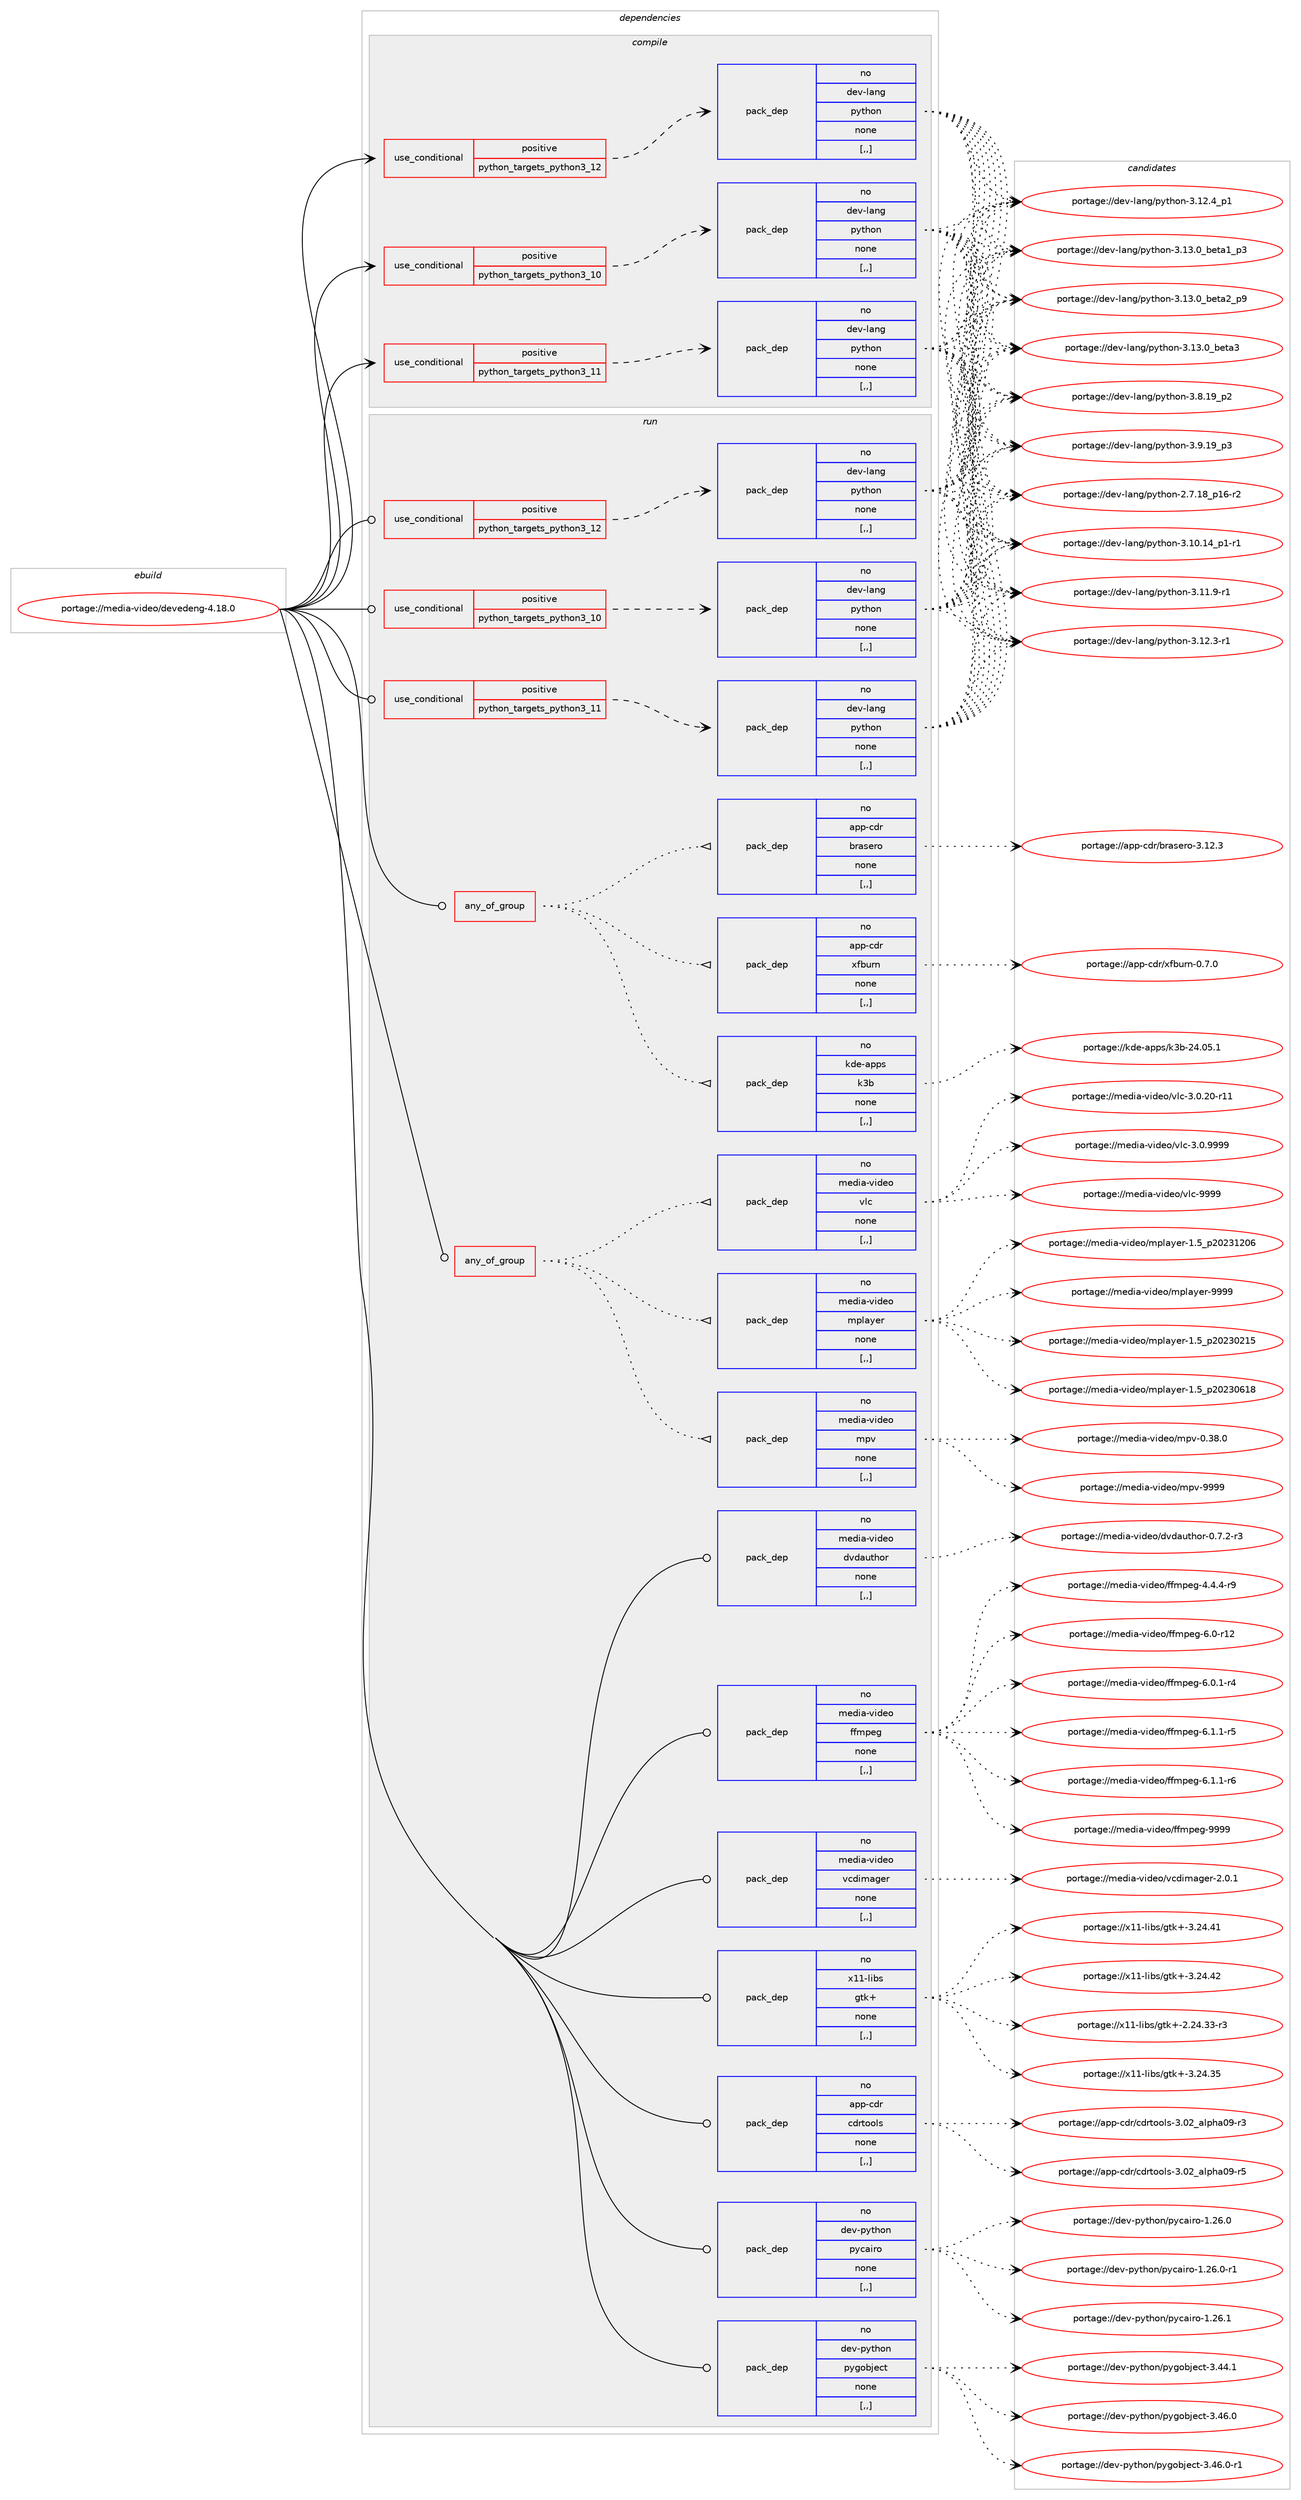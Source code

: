digraph prolog {

# *************
# Graph options
# *************

newrank=true;
concentrate=true;
compound=true;
graph [rankdir=LR,fontname=Helvetica,fontsize=10,ranksep=1.5];#, ranksep=2.5, nodesep=0.2];
edge  [arrowhead=vee];
node  [fontname=Helvetica,fontsize=10];

# **********
# The ebuild
# **********

subgraph cluster_leftcol {
color=gray;
rank=same;
label=<<i>ebuild</i>>;
id [label="portage://media-video/devedeng-4.18.0", color=red, width=4, href="../media-video/devedeng-4.18.0.svg"];
}

# ****************
# The dependencies
# ****************

subgraph cluster_midcol {
color=gray;
label=<<i>dependencies</i>>;
subgraph cluster_compile {
fillcolor="#eeeeee";
style=filled;
label=<<i>compile</i>>;
subgraph cond80861 {
dependency318206 [label=<<TABLE BORDER="0" CELLBORDER="1" CELLSPACING="0" CELLPADDING="4"><TR><TD ROWSPAN="3" CELLPADDING="10">use_conditional</TD></TR><TR><TD>positive</TD></TR><TR><TD>python_targets_python3_10</TD></TR></TABLE>>, shape=none, color=red];
subgraph pack234887 {
dependency318207 [label=<<TABLE BORDER="0" CELLBORDER="1" CELLSPACING="0" CELLPADDING="4" WIDTH="220"><TR><TD ROWSPAN="6" CELLPADDING="30">pack_dep</TD></TR><TR><TD WIDTH="110">no</TD></TR><TR><TD>dev-lang</TD></TR><TR><TD>python</TD></TR><TR><TD>none</TD></TR><TR><TD>[,,]</TD></TR></TABLE>>, shape=none, color=blue];
}
dependency318206:e -> dependency318207:w [weight=20,style="dashed",arrowhead="vee"];
}
id:e -> dependency318206:w [weight=20,style="solid",arrowhead="vee"];
subgraph cond80862 {
dependency318208 [label=<<TABLE BORDER="0" CELLBORDER="1" CELLSPACING="0" CELLPADDING="4"><TR><TD ROWSPAN="3" CELLPADDING="10">use_conditional</TD></TR><TR><TD>positive</TD></TR><TR><TD>python_targets_python3_11</TD></TR></TABLE>>, shape=none, color=red];
subgraph pack234888 {
dependency318209 [label=<<TABLE BORDER="0" CELLBORDER="1" CELLSPACING="0" CELLPADDING="4" WIDTH="220"><TR><TD ROWSPAN="6" CELLPADDING="30">pack_dep</TD></TR><TR><TD WIDTH="110">no</TD></TR><TR><TD>dev-lang</TD></TR><TR><TD>python</TD></TR><TR><TD>none</TD></TR><TR><TD>[,,]</TD></TR></TABLE>>, shape=none, color=blue];
}
dependency318208:e -> dependency318209:w [weight=20,style="dashed",arrowhead="vee"];
}
id:e -> dependency318208:w [weight=20,style="solid",arrowhead="vee"];
subgraph cond80863 {
dependency318210 [label=<<TABLE BORDER="0" CELLBORDER="1" CELLSPACING="0" CELLPADDING="4"><TR><TD ROWSPAN="3" CELLPADDING="10">use_conditional</TD></TR><TR><TD>positive</TD></TR><TR><TD>python_targets_python3_12</TD></TR></TABLE>>, shape=none, color=red];
subgraph pack234889 {
dependency318211 [label=<<TABLE BORDER="0" CELLBORDER="1" CELLSPACING="0" CELLPADDING="4" WIDTH="220"><TR><TD ROWSPAN="6" CELLPADDING="30">pack_dep</TD></TR><TR><TD WIDTH="110">no</TD></TR><TR><TD>dev-lang</TD></TR><TR><TD>python</TD></TR><TR><TD>none</TD></TR><TR><TD>[,,]</TD></TR></TABLE>>, shape=none, color=blue];
}
dependency318210:e -> dependency318211:w [weight=20,style="dashed",arrowhead="vee"];
}
id:e -> dependency318210:w [weight=20,style="solid",arrowhead="vee"];
}
subgraph cluster_compileandrun {
fillcolor="#eeeeee";
style=filled;
label=<<i>compile and run</i>>;
}
subgraph cluster_run {
fillcolor="#eeeeee";
style=filled;
label=<<i>run</i>>;
subgraph any2294 {
dependency318212 [label=<<TABLE BORDER="0" CELLBORDER="1" CELLSPACING="0" CELLPADDING="4"><TR><TD CELLPADDING="10">any_of_group</TD></TR></TABLE>>, shape=none, color=red];subgraph pack234890 {
dependency318213 [label=<<TABLE BORDER="0" CELLBORDER="1" CELLSPACING="0" CELLPADDING="4" WIDTH="220"><TR><TD ROWSPAN="6" CELLPADDING="30">pack_dep</TD></TR><TR><TD WIDTH="110">no</TD></TR><TR><TD>app-cdr</TD></TR><TR><TD>brasero</TD></TR><TR><TD>none</TD></TR><TR><TD>[,,]</TD></TR></TABLE>>, shape=none, color=blue];
}
dependency318212:e -> dependency318213:w [weight=20,style="dotted",arrowhead="oinv"];
subgraph pack234891 {
dependency318214 [label=<<TABLE BORDER="0" CELLBORDER="1" CELLSPACING="0" CELLPADDING="4" WIDTH="220"><TR><TD ROWSPAN="6" CELLPADDING="30">pack_dep</TD></TR><TR><TD WIDTH="110">no</TD></TR><TR><TD>kde-apps</TD></TR><TR><TD>k3b</TD></TR><TR><TD>none</TD></TR><TR><TD>[,,]</TD></TR></TABLE>>, shape=none, color=blue];
}
dependency318212:e -> dependency318214:w [weight=20,style="dotted",arrowhead="oinv"];
subgraph pack234892 {
dependency318215 [label=<<TABLE BORDER="0" CELLBORDER="1" CELLSPACING="0" CELLPADDING="4" WIDTH="220"><TR><TD ROWSPAN="6" CELLPADDING="30">pack_dep</TD></TR><TR><TD WIDTH="110">no</TD></TR><TR><TD>app-cdr</TD></TR><TR><TD>xfburn</TD></TR><TR><TD>none</TD></TR><TR><TD>[,,]</TD></TR></TABLE>>, shape=none, color=blue];
}
dependency318212:e -> dependency318215:w [weight=20,style="dotted",arrowhead="oinv"];
}
id:e -> dependency318212:w [weight=20,style="solid",arrowhead="odot"];
subgraph any2295 {
dependency318216 [label=<<TABLE BORDER="0" CELLBORDER="1" CELLSPACING="0" CELLPADDING="4"><TR><TD CELLPADDING="10">any_of_group</TD></TR></TABLE>>, shape=none, color=red];subgraph pack234893 {
dependency318217 [label=<<TABLE BORDER="0" CELLBORDER="1" CELLSPACING="0" CELLPADDING="4" WIDTH="220"><TR><TD ROWSPAN="6" CELLPADDING="30">pack_dep</TD></TR><TR><TD WIDTH="110">no</TD></TR><TR><TD>media-video</TD></TR><TR><TD>vlc</TD></TR><TR><TD>none</TD></TR><TR><TD>[,,]</TD></TR></TABLE>>, shape=none, color=blue];
}
dependency318216:e -> dependency318217:w [weight=20,style="dotted",arrowhead="oinv"];
subgraph pack234894 {
dependency318218 [label=<<TABLE BORDER="0" CELLBORDER="1" CELLSPACING="0" CELLPADDING="4" WIDTH="220"><TR><TD ROWSPAN="6" CELLPADDING="30">pack_dep</TD></TR><TR><TD WIDTH="110">no</TD></TR><TR><TD>media-video</TD></TR><TR><TD>mpv</TD></TR><TR><TD>none</TD></TR><TR><TD>[,,]</TD></TR></TABLE>>, shape=none, color=blue];
}
dependency318216:e -> dependency318218:w [weight=20,style="dotted",arrowhead="oinv"];
subgraph pack234895 {
dependency318219 [label=<<TABLE BORDER="0" CELLBORDER="1" CELLSPACING="0" CELLPADDING="4" WIDTH="220"><TR><TD ROWSPAN="6" CELLPADDING="30">pack_dep</TD></TR><TR><TD WIDTH="110">no</TD></TR><TR><TD>media-video</TD></TR><TR><TD>mplayer</TD></TR><TR><TD>none</TD></TR><TR><TD>[,,]</TD></TR></TABLE>>, shape=none, color=blue];
}
dependency318216:e -> dependency318219:w [weight=20,style="dotted",arrowhead="oinv"];
}
id:e -> dependency318216:w [weight=20,style="solid",arrowhead="odot"];
subgraph cond80864 {
dependency318220 [label=<<TABLE BORDER="0" CELLBORDER="1" CELLSPACING="0" CELLPADDING="4"><TR><TD ROWSPAN="3" CELLPADDING="10">use_conditional</TD></TR><TR><TD>positive</TD></TR><TR><TD>python_targets_python3_10</TD></TR></TABLE>>, shape=none, color=red];
subgraph pack234896 {
dependency318221 [label=<<TABLE BORDER="0" CELLBORDER="1" CELLSPACING="0" CELLPADDING="4" WIDTH="220"><TR><TD ROWSPAN="6" CELLPADDING="30">pack_dep</TD></TR><TR><TD WIDTH="110">no</TD></TR><TR><TD>dev-lang</TD></TR><TR><TD>python</TD></TR><TR><TD>none</TD></TR><TR><TD>[,,]</TD></TR></TABLE>>, shape=none, color=blue];
}
dependency318220:e -> dependency318221:w [weight=20,style="dashed",arrowhead="vee"];
}
id:e -> dependency318220:w [weight=20,style="solid",arrowhead="odot"];
subgraph cond80865 {
dependency318222 [label=<<TABLE BORDER="0" CELLBORDER="1" CELLSPACING="0" CELLPADDING="4"><TR><TD ROWSPAN="3" CELLPADDING="10">use_conditional</TD></TR><TR><TD>positive</TD></TR><TR><TD>python_targets_python3_11</TD></TR></TABLE>>, shape=none, color=red];
subgraph pack234897 {
dependency318223 [label=<<TABLE BORDER="0" CELLBORDER="1" CELLSPACING="0" CELLPADDING="4" WIDTH="220"><TR><TD ROWSPAN="6" CELLPADDING="30">pack_dep</TD></TR><TR><TD WIDTH="110">no</TD></TR><TR><TD>dev-lang</TD></TR><TR><TD>python</TD></TR><TR><TD>none</TD></TR><TR><TD>[,,]</TD></TR></TABLE>>, shape=none, color=blue];
}
dependency318222:e -> dependency318223:w [weight=20,style="dashed",arrowhead="vee"];
}
id:e -> dependency318222:w [weight=20,style="solid",arrowhead="odot"];
subgraph cond80866 {
dependency318224 [label=<<TABLE BORDER="0" CELLBORDER="1" CELLSPACING="0" CELLPADDING="4"><TR><TD ROWSPAN="3" CELLPADDING="10">use_conditional</TD></TR><TR><TD>positive</TD></TR><TR><TD>python_targets_python3_12</TD></TR></TABLE>>, shape=none, color=red];
subgraph pack234898 {
dependency318225 [label=<<TABLE BORDER="0" CELLBORDER="1" CELLSPACING="0" CELLPADDING="4" WIDTH="220"><TR><TD ROWSPAN="6" CELLPADDING="30">pack_dep</TD></TR><TR><TD WIDTH="110">no</TD></TR><TR><TD>dev-lang</TD></TR><TR><TD>python</TD></TR><TR><TD>none</TD></TR><TR><TD>[,,]</TD></TR></TABLE>>, shape=none, color=blue];
}
dependency318224:e -> dependency318225:w [weight=20,style="dashed",arrowhead="vee"];
}
id:e -> dependency318224:w [weight=20,style="solid",arrowhead="odot"];
subgraph pack234899 {
dependency318226 [label=<<TABLE BORDER="0" CELLBORDER="1" CELLSPACING="0" CELLPADDING="4" WIDTH="220"><TR><TD ROWSPAN="6" CELLPADDING="30">pack_dep</TD></TR><TR><TD WIDTH="110">no</TD></TR><TR><TD>app-cdr</TD></TR><TR><TD>cdrtools</TD></TR><TR><TD>none</TD></TR><TR><TD>[,,]</TD></TR></TABLE>>, shape=none, color=blue];
}
id:e -> dependency318226:w [weight=20,style="solid",arrowhead="odot"];
subgraph pack234900 {
dependency318227 [label=<<TABLE BORDER="0" CELLBORDER="1" CELLSPACING="0" CELLPADDING="4" WIDTH="220"><TR><TD ROWSPAN="6" CELLPADDING="30">pack_dep</TD></TR><TR><TD WIDTH="110">no</TD></TR><TR><TD>dev-python</TD></TR><TR><TD>pycairo</TD></TR><TR><TD>none</TD></TR><TR><TD>[,,]</TD></TR></TABLE>>, shape=none, color=blue];
}
id:e -> dependency318227:w [weight=20,style="solid",arrowhead="odot"];
subgraph pack234901 {
dependency318228 [label=<<TABLE BORDER="0" CELLBORDER="1" CELLSPACING="0" CELLPADDING="4" WIDTH="220"><TR><TD ROWSPAN="6" CELLPADDING="30">pack_dep</TD></TR><TR><TD WIDTH="110">no</TD></TR><TR><TD>dev-python</TD></TR><TR><TD>pygobject</TD></TR><TR><TD>none</TD></TR><TR><TD>[,,]</TD></TR></TABLE>>, shape=none, color=blue];
}
id:e -> dependency318228:w [weight=20,style="solid",arrowhead="odot"];
subgraph pack234902 {
dependency318229 [label=<<TABLE BORDER="0" CELLBORDER="1" CELLSPACING="0" CELLPADDING="4" WIDTH="220"><TR><TD ROWSPAN="6" CELLPADDING="30">pack_dep</TD></TR><TR><TD WIDTH="110">no</TD></TR><TR><TD>media-video</TD></TR><TR><TD>dvdauthor</TD></TR><TR><TD>none</TD></TR><TR><TD>[,,]</TD></TR></TABLE>>, shape=none, color=blue];
}
id:e -> dependency318229:w [weight=20,style="solid",arrowhead="odot"];
subgraph pack234903 {
dependency318230 [label=<<TABLE BORDER="0" CELLBORDER="1" CELLSPACING="0" CELLPADDING="4" WIDTH="220"><TR><TD ROWSPAN="6" CELLPADDING="30">pack_dep</TD></TR><TR><TD WIDTH="110">no</TD></TR><TR><TD>media-video</TD></TR><TR><TD>ffmpeg</TD></TR><TR><TD>none</TD></TR><TR><TD>[,,]</TD></TR></TABLE>>, shape=none, color=blue];
}
id:e -> dependency318230:w [weight=20,style="solid",arrowhead="odot"];
subgraph pack234904 {
dependency318231 [label=<<TABLE BORDER="0" CELLBORDER="1" CELLSPACING="0" CELLPADDING="4" WIDTH="220"><TR><TD ROWSPAN="6" CELLPADDING="30">pack_dep</TD></TR><TR><TD WIDTH="110">no</TD></TR><TR><TD>media-video</TD></TR><TR><TD>vcdimager</TD></TR><TR><TD>none</TD></TR><TR><TD>[,,]</TD></TR></TABLE>>, shape=none, color=blue];
}
id:e -> dependency318231:w [weight=20,style="solid",arrowhead="odot"];
subgraph pack234905 {
dependency318232 [label=<<TABLE BORDER="0" CELLBORDER="1" CELLSPACING="0" CELLPADDING="4" WIDTH="220"><TR><TD ROWSPAN="6" CELLPADDING="30">pack_dep</TD></TR><TR><TD WIDTH="110">no</TD></TR><TR><TD>x11-libs</TD></TR><TR><TD>gtk+</TD></TR><TR><TD>none</TD></TR><TR><TD>[,,]</TD></TR></TABLE>>, shape=none, color=blue];
}
id:e -> dependency318232:w [weight=20,style="solid",arrowhead="odot"];
}
}

# **************
# The candidates
# **************

subgraph cluster_choices {
rank=same;
color=gray;
label=<<i>candidates</i>>;

subgraph choice234887 {
color=black;
nodesep=1;
choice100101118451089711010347112121116104111110455046554649569511249544511450 [label="portage://dev-lang/python-2.7.18_p16-r2", color=red, width=4,href="../dev-lang/python-2.7.18_p16-r2.svg"];
choice100101118451089711010347112121116104111110455146494846495295112494511449 [label="portage://dev-lang/python-3.10.14_p1-r1", color=red, width=4,href="../dev-lang/python-3.10.14_p1-r1.svg"];
choice100101118451089711010347112121116104111110455146494946574511449 [label="portage://dev-lang/python-3.11.9-r1", color=red, width=4,href="../dev-lang/python-3.11.9-r1.svg"];
choice100101118451089711010347112121116104111110455146495046514511449 [label="portage://dev-lang/python-3.12.3-r1", color=red, width=4,href="../dev-lang/python-3.12.3-r1.svg"];
choice100101118451089711010347112121116104111110455146495046529511249 [label="portage://dev-lang/python-3.12.4_p1", color=red, width=4,href="../dev-lang/python-3.12.4_p1.svg"];
choice10010111845108971101034711212111610411111045514649514648959810111697499511251 [label="portage://dev-lang/python-3.13.0_beta1_p3", color=red, width=4,href="../dev-lang/python-3.13.0_beta1_p3.svg"];
choice10010111845108971101034711212111610411111045514649514648959810111697509511257 [label="portage://dev-lang/python-3.13.0_beta2_p9", color=red, width=4,href="../dev-lang/python-3.13.0_beta2_p9.svg"];
choice1001011184510897110103471121211161041111104551464951464895981011169751 [label="portage://dev-lang/python-3.13.0_beta3", color=red, width=4,href="../dev-lang/python-3.13.0_beta3.svg"];
choice100101118451089711010347112121116104111110455146564649579511250 [label="portage://dev-lang/python-3.8.19_p2", color=red, width=4,href="../dev-lang/python-3.8.19_p2.svg"];
choice100101118451089711010347112121116104111110455146574649579511251 [label="portage://dev-lang/python-3.9.19_p3", color=red, width=4,href="../dev-lang/python-3.9.19_p3.svg"];
dependency318207:e -> choice100101118451089711010347112121116104111110455046554649569511249544511450:w [style=dotted,weight="100"];
dependency318207:e -> choice100101118451089711010347112121116104111110455146494846495295112494511449:w [style=dotted,weight="100"];
dependency318207:e -> choice100101118451089711010347112121116104111110455146494946574511449:w [style=dotted,weight="100"];
dependency318207:e -> choice100101118451089711010347112121116104111110455146495046514511449:w [style=dotted,weight="100"];
dependency318207:e -> choice100101118451089711010347112121116104111110455146495046529511249:w [style=dotted,weight="100"];
dependency318207:e -> choice10010111845108971101034711212111610411111045514649514648959810111697499511251:w [style=dotted,weight="100"];
dependency318207:e -> choice10010111845108971101034711212111610411111045514649514648959810111697509511257:w [style=dotted,weight="100"];
dependency318207:e -> choice1001011184510897110103471121211161041111104551464951464895981011169751:w [style=dotted,weight="100"];
dependency318207:e -> choice100101118451089711010347112121116104111110455146564649579511250:w [style=dotted,weight="100"];
dependency318207:e -> choice100101118451089711010347112121116104111110455146574649579511251:w [style=dotted,weight="100"];
}
subgraph choice234888 {
color=black;
nodesep=1;
choice100101118451089711010347112121116104111110455046554649569511249544511450 [label="portage://dev-lang/python-2.7.18_p16-r2", color=red, width=4,href="../dev-lang/python-2.7.18_p16-r2.svg"];
choice100101118451089711010347112121116104111110455146494846495295112494511449 [label="portage://dev-lang/python-3.10.14_p1-r1", color=red, width=4,href="../dev-lang/python-3.10.14_p1-r1.svg"];
choice100101118451089711010347112121116104111110455146494946574511449 [label="portage://dev-lang/python-3.11.9-r1", color=red, width=4,href="../dev-lang/python-3.11.9-r1.svg"];
choice100101118451089711010347112121116104111110455146495046514511449 [label="portage://dev-lang/python-3.12.3-r1", color=red, width=4,href="../dev-lang/python-3.12.3-r1.svg"];
choice100101118451089711010347112121116104111110455146495046529511249 [label="portage://dev-lang/python-3.12.4_p1", color=red, width=4,href="../dev-lang/python-3.12.4_p1.svg"];
choice10010111845108971101034711212111610411111045514649514648959810111697499511251 [label="portage://dev-lang/python-3.13.0_beta1_p3", color=red, width=4,href="../dev-lang/python-3.13.0_beta1_p3.svg"];
choice10010111845108971101034711212111610411111045514649514648959810111697509511257 [label="portage://dev-lang/python-3.13.0_beta2_p9", color=red, width=4,href="../dev-lang/python-3.13.0_beta2_p9.svg"];
choice1001011184510897110103471121211161041111104551464951464895981011169751 [label="portage://dev-lang/python-3.13.0_beta3", color=red, width=4,href="../dev-lang/python-3.13.0_beta3.svg"];
choice100101118451089711010347112121116104111110455146564649579511250 [label="portage://dev-lang/python-3.8.19_p2", color=red, width=4,href="../dev-lang/python-3.8.19_p2.svg"];
choice100101118451089711010347112121116104111110455146574649579511251 [label="portage://dev-lang/python-3.9.19_p3", color=red, width=4,href="../dev-lang/python-3.9.19_p3.svg"];
dependency318209:e -> choice100101118451089711010347112121116104111110455046554649569511249544511450:w [style=dotted,weight="100"];
dependency318209:e -> choice100101118451089711010347112121116104111110455146494846495295112494511449:w [style=dotted,weight="100"];
dependency318209:e -> choice100101118451089711010347112121116104111110455146494946574511449:w [style=dotted,weight="100"];
dependency318209:e -> choice100101118451089711010347112121116104111110455146495046514511449:w [style=dotted,weight="100"];
dependency318209:e -> choice100101118451089711010347112121116104111110455146495046529511249:w [style=dotted,weight="100"];
dependency318209:e -> choice10010111845108971101034711212111610411111045514649514648959810111697499511251:w [style=dotted,weight="100"];
dependency318209:e -> choice10010111845108971101034711212111610411111045514649514648959810111697509511257:w [style=dotted,weight="100"];
dependency318209:e -> choice1001011184510897110103471121211161041111104551464951464895981011169751:w [style=dotted,weight="100"];
dependency318209:e -> choice100101118451089711010347112121116104111110455146564649579511250:w [style=dotted,weight="100"];
dependency318209:e -> choice100101118451089711010347112121116104111110455146574649579511251:w [style=dotted,weight="100"];
}
subgraph choice234889 {
color=black;
nodesep=1;
choice100101118451089711010347112121116104111110455046554649569511249544511450 [label="portage://dev-lang/python-2.7.18_p16-r2", color=red, width=4,href="../dev-lang/python-2.7.18_p16-r2.svg"];
choice100101118451089711010347112121116104111110455146494846495295112494511449 [label="portage://dev-lang/python-3.10.14_p1-r1", color=red, width=4,href="../dev-lang/python-3.10.14_p1-r1.svg"];
choice100101118451089711010347112121116104111110455146494946574511449 [label="portage://dev-lang/python-3.11.9-r1", color=red, width=4,href="../dev-lang/python-3.11.9-r1.svg"];
choice100101118451089711010347112121116104111110455146495046514511449 [label="portage://dev-lang/python-3.12.3-r1", color=red, width=4,href="../dev-lang/python-3.12.3-r1.svg"];
choice100101118451089711010347112121116104111110455146495046529511249 [label="portage://dev-lang/python-3.12.4_p1", color=red, width=4,href="../dev-lang/python-3.12.4_p1.svg"];
choice10010111845108971101034711212111610411111045514649514648959810111697499511251 [label="portage://dev-lang/python-3.13.0_beta1_p3", color=red, width=4,href="../dev-lang/python-3.13.0_beta1_p3.svg"];
choice10010111845108971101034711212111610411111045514649514648959810111697509511257 [label="portage://dev-lang/python-3.13.0_beta2_p9", color=red, width=4,href="../dev-lang/python-3.13.0_beta2_p9.svg"];
choice1001011184510897110103471121211161041111104551464951464895981011169751 [label="portage://dev-lang/python-3.13.0_beta3", color=red, width=4,href="../dev-lang/python-3.13.0_beta3.svg"];
choice100101118451089711010347112121116104111110455146564649579511250 [label="portage://dev-lang/python-3.8.19_p2", color=red, width=4,href="../dev-lang/python-3.8.19_p2.svg"];
choice100101118451089711010347112121116104111110455146574649579511251 [label="portage://dev-lang/python-3.9.19_p3", color=red, width=4,href="../dev-lang/python-3.9.19_p3.svg"];
dependency318211:e -> choice100101118451089711010347112121116104111110455046554649569511249544511450:w [style=dotted,weight="100"];
dependency318211:e -> choice100101118451089711010347112121116104111110455146494846495295112494511449:w [style=dotted,weight="100"];
dependency318211:e -> choice100101118451089711010347112121116104111110455146494946574511449:w [style=dotted,weight="100"];
dependency318211:e -> choice100101118451089711010347112121116104111110455146495046514511449:w [style=dotted,weight="100"];
dependency318211:e -> choice100101118451089711010347112121116104111110455146495046529511249:w [style=dotted,weight="100"];
dependency318211:e -> choice10010111845108971101034711212111610411111045514649514648959810111697499511251:w [style=dotted,weight="100"];
dependency318211:e -> choice10010111845108971101034711212111610411111045514649514648959810111697509511257:w [style=dotted,weight="100"];
dependency318211:e -> choice1001011184510897110103471121211161041111104551464951464895981011169751:w [style=dotted,weight="100"];
dependency318211:e -> choice100101118451089711010347112121116104111110455146564649579511250:w [style=dotted,weight="100"];
dependency318211:e -> choice100101118451089711010347112121116104111110455146574649579511251:w [style=dotted,weight="100"];
}
subgraph choice234890 {
color=black;
nodesep=1;
choice97112112459910011447981149711510111411145514649504651 [label="portage://app-cdr/brasero-3.12.3", color=red, width=4,href="../app-cdr/brasero-3.12.3.svg"];
dependency318213:e -> choice97112112459910011447981149711510111411145514649504651:w [style=dotted,weight="100"];
}
subgraph choice234891 {
color=black;
nodesep=1;
choice10710010145971121121154710751984550524648534649 [label="portage://kde-apps/k3b-24.05.1", color=red, width=4,href="../kde-apps/k3b-24.05.1.svg"];
dependency318214:e -> choice10710010145971121121154710751984550524648534649:w [style=dotted,weight="100"];
}
subgraph choice234892 {
color=black;
nodesep=1;
choice9711211245991001144712010298117114110454846554648 [label="portage://app-cdr/xfburn-0.7.0", color=red, width=4,href="../app-cdr/xfburn-0.7.0.svg"];
dependency318215:e -> choice9711211245991001144712010298117114110454846554648:w [style=dotted,weight="100"];
}
subgraph choice234893 {
color=black;
nodesep=1;
choice1091011001059745118105100101111471181089945514648465048451144949 [label="portage://media-video/vlc-3.0.20-r11", color=red, width=4,href="../media-video/vlc-3.0.20-r11.svg"];
choice10910110010597451181051001011114711810899455146484657575757 [label="portage://media-video/vlc-3.0.9999", color=red, width=4,href="../media-video/vlc-3.0.9999.svg"];
choice109101100105974511810510010111147118108994557575757 [label="portage://media-video/vlc-9999", color=red, width=4,href="../media-video/vlc-9999.svg"];
dependency318217:e -> choice1091011001059745118105100101111471181089945514648465048451144949:w [style=dotted,weight="100"];
dependency318217:e -> choice10910110010597451181051001011114711810899455146484657575757:w [style=dotted,weight="100"];
dependency318217:e -> choice109101100105974511810510010111147118108994557575757:w [style=dotted,weight="100"];
}
subgraph choice234894 {
color=black;
nodesep=1;
choice10910110010597451181051001011114710911211845484651564648 [label="portage://media-video/mpv-0.38.0", color=red, width=4,href="../media-video/mpv-0.38.0.svg"];
choice1091011001059745118105100101111471091121184557575757 [label="portage://media-video/mpv-9999", color=red, width=4,href="../media-video/mpv-9999.svg"];
dependency318218:e -> choice10910110010597451181051001011114710911211845484651564648:w [style=dotted,weight="100"];
dependency318218:e -> choice1091011001059745118105100101111471091121184557575757:w [style=dotted,weight="100"];
}
subgraph choice234895 {
color=black;
nodesep=1;
choice1091011001059745118105100101111471091121089712110111445494653951125048505148504953 [label="portage://media-video/mplayer-1.5_p20230215", color=red, width=4,href="../media-video/mplayer-1.5_p20230215.svg"];
choice1091011001059745118105100101111471091121089712110111445494653951125048505148544956 [label="portage://media-video/mplayer-1.5_p20230618", color=red, width=4,href="../media-video/mplayer-1.5_p20230618.svg"];
choice1091011001059745118105100101111471091121089712110111445494653951125048505149504854 [label="portage://media-video/mplayer-1.5_p20231206", color=red, width=4,href="../media-video/mplayer-1.5_p20231206.svg"];
choice109101100105974511810510010111147109112108971211011144557575757 [label="portage://media-video/mplayer-9999", color=red, width=4,href="../media-video/mplayer-9999.svg"];
dependency318219:e -> choice1091011001059745118105100101111471091121089712110111445494653951125048505148504953:w [style=dotted,weight="100"];
dependency318219:e -> choice1091011001059745118105100101111471091121089712110111445494653951125048505148544956:w [style=dotted,weight="100"];
dependency318219:e -> choice1091011001059745118105100101111471091121089712110111445494653951125048505149504854:w [style=dotted,weight="100"];
dependency318219:e -> choice109101100105974511810510010111147109112108971211011144557575757:w [style=dotted,weight="100"];
}
subgraph choice234896 {
color=black;
nodesep=1;
choice100101118451089711010347112121116104111110455046554649569511249544511450 [label="portage://dev-lang/python-2.7.18_p16-r2", color=red, width=4,href="../dev-lang/python-2.7.18_p16-r2.svg"];
choice100101118451089711010347112121116104111110455146494846495295112494511449 [label="portage://dev-lang/python-3.10.14_p1-r1", color=red, width=4,href="../dev-lang/python-3.10.14_p1-r1.svg"];
choice100101118451089711010347112121116104111110455146494946574511449 [label="portage://dev-lang/python-3.11.9-r1", color=red, width=4,href="../dev-lang/python-3.11.9-r1.svg"];
choice100101118451089711010347112121116104111110455146495046514511449 [label="portage://dev-lang/python-3.12.3-r1", color=red, width=4,href="../dev-lang/python-3.12.3-r1.svg"];
choice100101118451089711010347112121116104111110455146495046529511249 [label="portage://dev-lang/python-3.12.4_p1", color=red, width=4,href="../dev-lang/python-3.12.4_p1.svg"];
choice10010111845108971101034711212111610411111045514649514648959810111697499511251 [label="portage://dev-lang/python-3.13.0_beta1_p3", color=red, width=4,href="../dev-lang/python-3.13.0_beta1_p3.svg"];
choice10010111845108971101034711212111610411111045514649514648959810111697509511257 [label="portage://dev-lang/python-3.13.0_beta2_p9", color=red, width=4,href="../dev-lang/python-3.13.0_beta2_p9.svg"];
choice1001011184510897110103471121211161041111104551464951464895981011169751 [label="portage://dev-lang/python-3.13.0_beta3", color=red, width=4,href="../dev-lang/python-3.13.0_beta3.svg"];
choice100101118451089711010347112121116104111110455146564649579511250 [label="portage://dev-lang/python-3.8.19_p2", color=red, width=4,href="../dev-lang/python-3.8.19_p2.svg"];
choice100101118451089711010347112121116104111110455146574649579511251 [label="portage://dev-lang/python-3.9.19_p3", color=red, width=4,href="../dev-lang/python-3.9.19_p3.svg"];
dependency318221:e -> choice100101118451089711010347112121116104111110455046554649569511249544511450:w [style=dotted,weight="100"];
dependency318221:e -> choice100101118451089711010347112121116104111110455146494846495295112494511449:w [style=dotted,weight="100"];
dependency318221:e -> choice100101118451089711010347112121116104111110455146494946574511449:w [style=dotted,weight="100"];
dependency318221:e -> choice100101118451089711010347112121116104111110455146495046514511449:w [style=dotted,weight="100"];
dependency318221:e -> choice100101118451089711010347112121116104111110455146495046529511249:w [style=dotted,weight="100"];
dependency318221:e -> choice10010111845108971101034711212111610411111045514649514648959810111697499511251:w [style=dotted,weight="100"];
dependency318221:e -> choice10010111845108971101034711212111610411111045514649514648959810111697509511257:w [style=dotted,weight="100"];
dependency318221:e -> choice1001011184510897110103471121211161041111104551464951464895981011169751:w [style=dotted,weight="100"];
dependency318221:e -> choice100101118451089711010347112121116104111110455146564649579511250:w [style=dotted,weight="100"];
dependency318221:e -> choice100101118451089711010347112121116104111110455146574649579511251:w [style=dotted,weight="100"];
}
subgraph choice234897 {
color=black;
nodesep=1;
choice100101118451089711010347112121116104111110455046554649569511249544511450 [label="portage://dev-lang/python-2.7.18_p16-r2", color=red, width=4,href="../dev-lang/python-2.7.18_p16-r2.svg"];
choice100101118451089711010347112121116104111110455146494846495295112494511449 [label="portage://dev-lang/python-3.10.14_p1-r1", color=red, width=4,href="../dev-lang/python-3.10.14_p1-r1.svg"];
choice100101118451089711010347112121116104111110455146494946574511449 [label="portage://dev-lang/python-3.11.9-r1", color=red, width=4,href="../dev-lang/python-3.11.9-r1.svg"];
choice100101118451089711010347112121116104111110455146495046514511449 [label="portage://dev-lang/python-3.12.3-r1", color=red, width=4,href="../dev-lang/python-3.12.3-r1.svg"];
choice100101118451089711010347112121116104111110455146495046529511249 [label="portage://dev-lang/python-3.12.4_p1", color=red, width=4,href="../dev-lang/python-3.12.4_p1.svg"];
choice10010111845108971101034711212111610411111045514649514648959810111697499511251 [label="portage://dev-lang/python-3.13.0_beta1_p3", color=red, width=4,href="../dev-lang/python-3.13.0_beta1_p3.svg"];
choice10010111845108971101034711212111610411111045514649514648959810111697509511257 [label="portage://dev-lang/python-3.13.0_beta2_p9", color=red, width=4,href="../dev-lang/python-3.13.0_beta2_p9.svg"];
choice1001011184510897110103471121211161041111104551464951464895981011169751 [label="portage://dev-lang/python-3.13.0_beta3", color=red, width=4,href="../dev-lang/python-3.13.0_beta3.svg"];
choice100101118451089711010347112121116104111110455146564649579511250 [label="portage://dev-lang/python-3.8.19_p2", color=red, width=4,href="../dev-lang/python-3.8.19_p2.svg"];
choice100101118451089711010347112121116104111110455146574649579511251 [label="portage://dev-lang/python-3.9.19_p3", color=red, width=4,href="../dev-lang/python-3.9.19_p3.svg"];
dependency318223:e -> choice100101118451089711010347112121116104111110455046554649569511249544511450:w [style=dotted,weight="100"];
dependency318223:e -> choice100101118451089711010347112121116104111110455146494846495295112494511449:w [style=dotted,weight="100"];
dependency318223:e -> choice100101118451089711010347112121116104111110455146494946574511449:w [style=dotted,weight="100"];
dependency318223:e -> choice100101118451089711010347112121116104111110455146495046514511449:w [style=dotted,weight="100"];
dependency318223:e -> choice100101118451089711010347112121116104111110455146495046529511249:w [style=dotted,weight="100"];
dependency318223:e -> choice10010111845108971101034711212111610411111045514649514648959810111697499511251:w [style=dotted,weight="100"];
dependency318223:e -> choice10010111845108971101034711212111610411111045514649514648959810111697509511257:w [style=dotted,weight="100"];
dependency318223:e -> choice1001011184510897110103471121211161041111104551464951464895981011169751:w [style=dotted,weight="100"];
dependency318223:e -> choice100101118451089711010347112121116104111110455146564649579511250:w [style=dotted,weight="100"];
dependency318223:e -> choice100101118451089711010347112121116104111110455146574649579511251:w [style=dotted,weight="100"];
}
subgraph choice234898 {
color=black;
nodesep=1;
choice100101118451089711010347112121116104111110455046554649569511249544511450 [label="portage://dev-lang/python-2.7.18_p16-r2", color=red, width=4,href="../dev-lang/python-2.7.18_p16-r2.svg"];
choice100101118451089711010347112121116104111110455146494846495295112494511449 [label="portage://dev-lang/python-3.10.14_p1-r1", color=red, width=4,href="../dev-lang/python-3.10.14_p1-r1.svg"];
choice100101118451089711010347112121116104111110455146494946574511449 [label="portage://dev-lang/python-3.11.9-r1", color=red, width=4,href="../dev-lang/python-3.11.9-r1.svg"];
choice100101118451089711010347112121116104111110455146495046514511449 [label="portage://dev-lang/python-3.12.3-r1", color=red, width=4,href="../dev-lang/python-3.12.3-r1.svg"];
choice100101118451089711010347112121116104111110455146495046529511249 [label="portage://dev-lang/python-3.12.4_p1", color=red, width=4,href="../dev-lang/python-3.12.4_p1.svg"];
choice10010111845108971101034711212111610411111045514649514648959810111697499511251 [label="portage://dev-lang/python-3.13.0_beta1_p3", color=red, width=4,href="../dev-lang/python-3.13.0_beta1_p3.svg"];
choice10010111845108971101034711212111610411111045514649514648959810111697509511257 [label="portage://dev-lang/python-3.13.0_beta2_p9", color=red, width=4,href="../dev-lang/python-3.13.0_beta2_p9.svg"];
choice1001011184510897110103471121211161041111104551464951464895981011169751 [label="portage://dev-lang/python-3.13.0_beta3", color=red, width=4,href="../dev-lang/python-3.13.0_beta3.svg"];
choice100101118451089711010347112121116104111110455146564649579511250 [label="portage://dev-lang/python-3.8.19_p2", color=red, width=4,href="../dev-lang/python-3.8.19_p2.svg"];
choice100101118451089711010347112121116104111110455146574649579511251 [label="portage://dev-lang/python-3.9.19_p3", color=red, width=4,href="../dev-lang/python-3.9.19_p3.svg"];
dependency318225:e -> choice100101118451089711010347112121116104111110455046554649569511249544511450:w [style=dotted,weight="100"];
dependency318225:e -> choice100101118451089711010347112121116104111110455146494846495295112494511449:w [style=dotted,weight="100"];
dependency318225:e -> choice100101118451089711010347112121116104111110455146494946574511449:w [style=dotted,weight="100"];
dependency318225:e -> choice100101118451089711010347112121116104111110455146495046514511449:w [style=dotted,weight="100"];
dependency318225:e -> choice100101118451089711010347112121116104111110455146495046529511249:w [style=dotted,weight="100"];
dependency318225:e -> choice10010111845108971101034711212111610411111045514649514648959810111697499511251:w [style=dotted,weight="100"];
dependency318225:e -> choice10010111845108971101034711212111610411111045514649514648959810111697509511257:w [style=dotted,weight="100"];
dependency318225:e -> choice1001011184510897110103471121211161041111104551464951464895981011169751:w [style=dotted,weight="100"];
dependency318225:e -> choice100101118451089711010347112121116104111110455146564649579511250:w [style=dotted,weight="100"];
dependency318225:e -> choice100101118451089711010347112121116104111110455146574649579511251:w [style=dotted,weight="100"];
}
subgraph choice234899 {
color=black;
nodesep=1;
choice9711211245991001144799100114116111111108115455146485095971081121049748574511451 [label="portage://app-cdr/cdrtools-3.02_alpha09-r3", color=red, width=4,href="../app-cdr/cdrtools-3.02_alpha09-r3.svg"];
choice9711211245991001144799100114116111111108115455146485095971081121049748574511453 [label="portage://app-cdr/cdrtools-3.02_alpha09-r5", color=red, width=4,href="../app-cdr/cdrtools-3.02_alpha09-r5.svg"];
dependency318226:e -> choice9711211245991001144799100114116111111108115455146485095971081121049748574511451:w [style=dotted,weight="100"];
dependency318226:e -> choice9711211245991001144799100114116111111108115455146485095971081121049748574511453:w [style=dotted,weight="100"];
}
subgraph choice234900 {
color=black;
nodesep=1;
choice1001011184511212111610411111047112121999710511411145494650544648 [label="portage://dev-python/pycairo-1.26.0", color=red, width=4,href="../dev-python/pycairo-1.26.0.svg"];
choice10010111845112121116104111110471121219997105114111454946505446484511449 [label="portage://dev-python/pycairo-1.26.0-r1", color=red, width=4,href="../dev-python/pycairo-1.26.0-r1.svg"];
choice1001011184511212111610411111047112121999710511411145494650544649 [label="portage://dev-python/pycairo-1.26.1", color=red, width=4,href="../dev-python/pycairo-1.26.1.svg"];
dependency318227:e -> choice1001011184511212111610411111047112121999710511411145494650544648:w [style=dotted,weight="100"];
dependency318227:e -> choice10010111845112121116104111110471121219997105114111454946505446484511449:w [style=dotted,weight="100"];
dependency318227:e -> choice1001011184511212111610411111047112121999710511411145494650544649:w [style=dotted,weight="100"];
}
subgraph choice234901 {
color=black;
nodesep=1;
choice1001011184511212111610411111047112121103111981061019911645514652524649 [label="portage://dev-python/pygobject-3.44.1", color=red, width=4,href="../dev-python/pygobject-3.44.1.svg"];
choice1001011184511212111610411111047112121103111981061019911645514652544648 [label="portage://dev-python/pygobject-3.46.0", color=red, width=4,href="../dev-python/pygobject-3.46.0.svg"];
choice10010111845112121116104111110471121211031119810610199116455146525446484511449 [label="portage://dev-python/pygobject-3.46.0-r1", color=red, width=4,href="../dev-python/pygobject-3.46.0-r1.svg"];
dependency318228:e -> choice1001011184511212111610411111047112121103111981061019911645514652524649:w [style=dotted,weight="100"];
dependency318228:e -> choice1001011184511212111610411111047112121103111981061019911645514652544648:w [style=dotted,weight="100"];
dependency318228:e -> choice10010111845112121116104111110471121211031119810610199116455146525446484511449:w [style=dotted,weight="100"];
}
subgraph choice234902 {
color=black;
nodesep=1;
choice109101100105974511810510010111147100118100971171161041111144548465546504511451 [label="portage://media-video/dvdauthor-0.7.2-r3", color=red, width=4,href="../media-video/dvdauthor-0.7.2-r3.svg"];
dependency318229:e -> choice109101100105974511810510010111147100118100971171161041111144548465546504511451:w [style=dotted,weight="100"];
}
subgraph choice234903 {
color=black;
nodesep=1;
choice1091011001059745118105100101111471021021091121011034552465246524511457 [label="portage://media-video/ffmpeg-4.4.4-r9", color=red, width=4,href="../media-video/ffmpeg-4.4.4-r9.svg"];
choice10910110010597451181051001011114710210210911210110345544648451144950 [label="portage://media-video/ffmpeg-6.0-r12", color=red, width=4,href="../media-video/ffmpeg-6.0-r12.svg"];
choice1091011001059745118105100101111471021021091121011034554464846494511452 [label="portage://media-video/ffmpeg-6.0.1-r4", color=red, width=4,href="../media-video/ffmpeg-6.0.1-r4.svg"];
choice1091011001059745118105100101111471021021091121011034554464946494511453 [label="portage://media-video/ffmpeg-6.1.1-r5", color=red, width=4,href="../media-video/ffmpeg-6.1.1-r5.svg"];
choice1091011001059745118105100101111471021021091121011034554464946494511454 [label="portage://media-video/ffmpeg-6.1.1-r6", color=red, width=4,href="../media-video/ffmpeg-6.1.1-r6.svg"];
choice1091011001059745118105100101111471021021091121011034557575757 [label="portage://media-video/ffmpeg-9999", color=red, width=4,href="../media-video/ffmpeg-9999.svg"];
dependency318230:e -> choice1091011001059745118105100101111471021021091121011034552465246524511457:w [style=dotted,weight="100"];
dependency318230:e -> choice10910110010597451181051001011114710210210911210110345544648451144950:w [style=dotted,weight="100"];
dependency318230:e -> choice1091011001059745118105100101111471021021091121011034554464846494511452:w [style=dotted,weight="100"];
dependency318230:e -> choice1091011001059745118105100101111471021021091121011034554464946494511453:w [style=dotted,weight="100"];
dependency318230:e -> choice1091011001059745118105100101111471021021091121011034554464946494511454:w [style=dotted,weight="100"];
dependency318230:e -> choice1091011001059745118105100101111471021021091121011034557575757:w [style=dotted,weight="100"];
}
subgraph choice234904 {
color=black;
nodesep=1;
choice1091011001059745118105100101111471189910010510997103101114455046484649 [label="portage://media-video/vcdimager-2.0.1", color=red, width=4,href="../media-video/vcdimager-2.0.1.svg"];
dependency318231:e -> choice1091011001059745118105100101111471189910010510997103101114455046484649:w [style=dotted,weight="100"];
}
subgraph choice234905 {
color=black;
nodesep=1;
choice12049494510810598115471031161074345504650524651514511451 [label="portage://x11-libs/gtk+-2.24.33-r3", color=red, width=4,href="../x11-libs/gtk+-2.24.33-r3.svg"];
choice1204949451081059811547103116107434551465052465153 [label="portage://x11-libs/gtk+-3.24.35", color=red, width=4,href="../x11-libs/gtk+-3.24.35.svg"];
choice1204949451081059811547103116107434551465052465249 [label="portage://x11-libs/gtk+-3.24.41", color=red, width=4,href="../x11-libs/gtk+-3.24.41.svg"];
choice1204949451081059811547103116107434551465052465250 [label="portage://x11-libs/gtk+-3.24.42", color=red, width=4,href="../x11-libs/gtk+-3.24.42.svg"];
dependency318232:e -> choice12049494510810598115471031161074345504650524651514511451:w [style=dotted,weight="100"];
dependency318232:e -> choice1204949451081059811547103116107434551465052465153:w [style=dotted,weight="100"];
dependency318232:e -> choice1204949451081059811547103116107434551465052465249:w [style=dotted,weight="100"];
dependency318232:e -> choice1204949451081059811547103116107434551465052465250:w [style=dotted,weight="100"];
}
}

}

